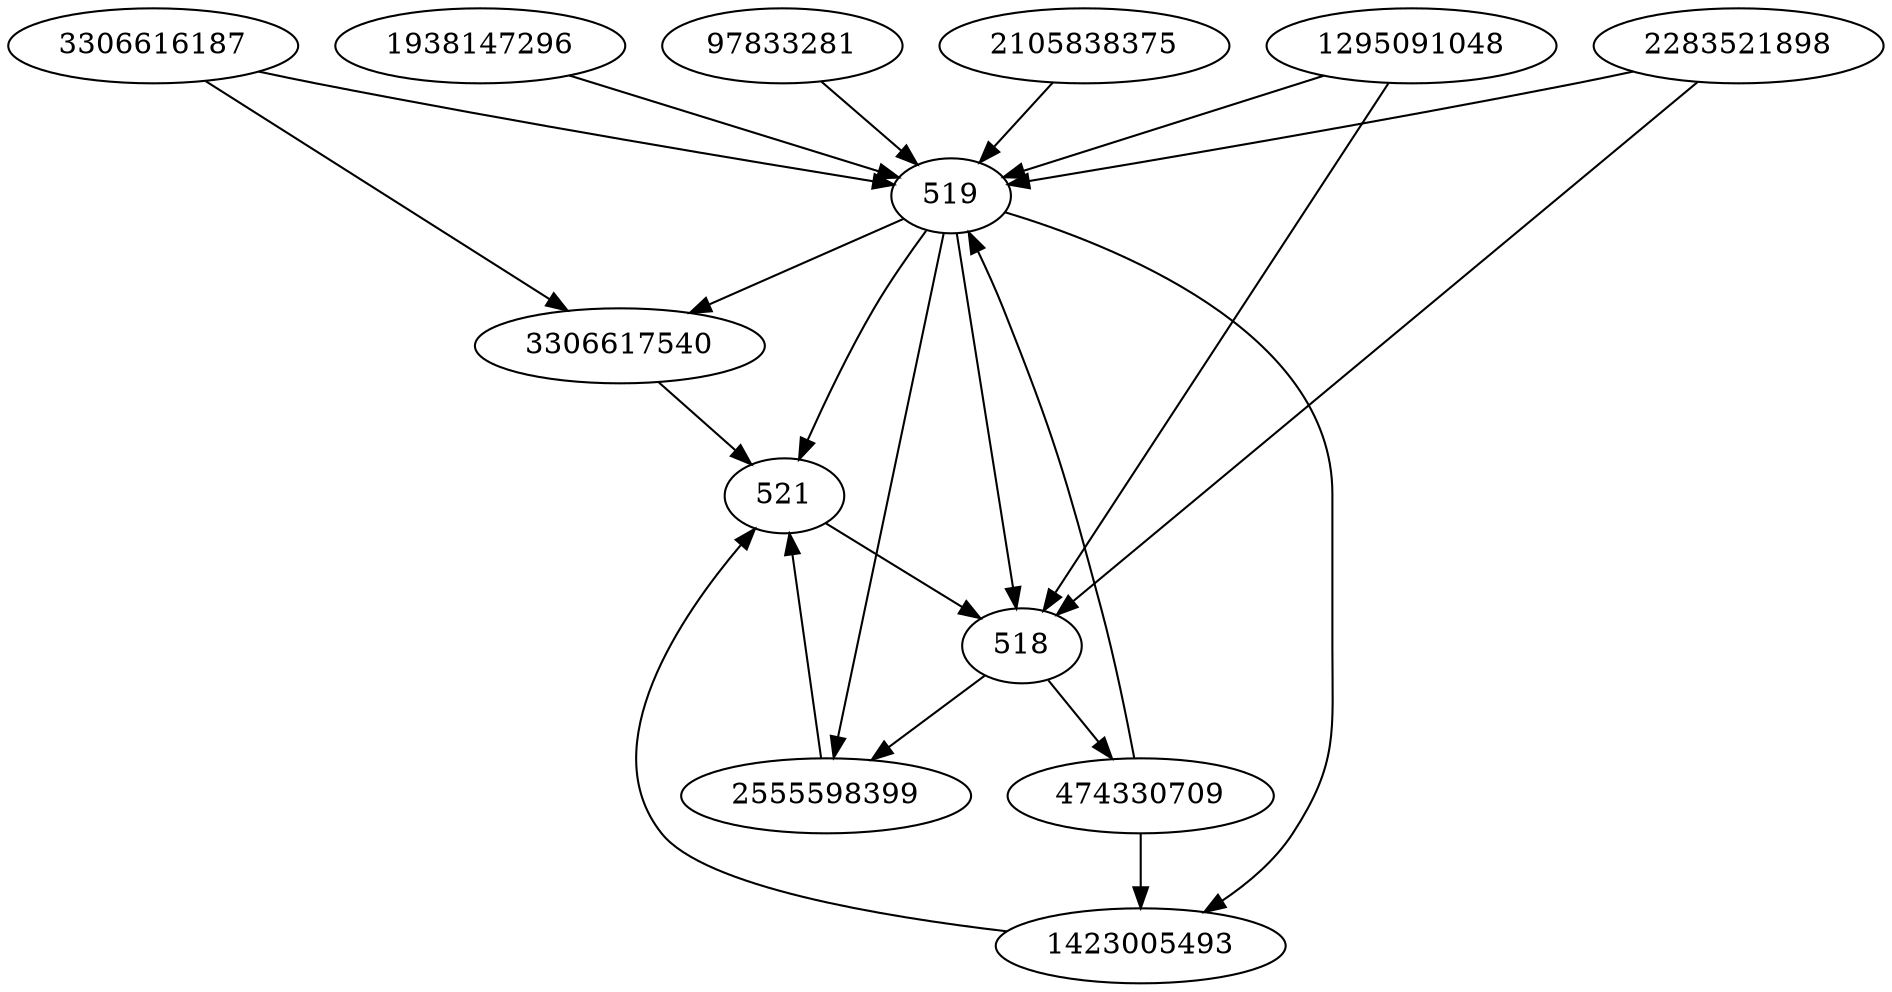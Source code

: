 strict digraph  {
1938147296;
97833281;
3306617540;
518;
2105838375;
1295091048;
521;
2283521898;
519;
474330709;
1423005493;
3306616187;
2555598399;
1938147296 -> 519;
97833281 -> 519;
3306617540 -> 521;
518 -> 474330709;
518 -> 2555598399;
2105838375 -> 519;
1295091048 -> 518;
1295091048 -> 519;
521 -> 518;
2283521898 -> 518;
2283521898 -> 519;
519 -> 1423005493;
519 -> 2555598399;
519 -> 3306617540;
519 -> 521;
519 -> 518;
474330709 -> 519;
474330709 -> 1423005493;
1423005493 -> 521;
3306616187 -> 3306617540;
3306616187 -> 519;
2555598399 -> 521;
}
